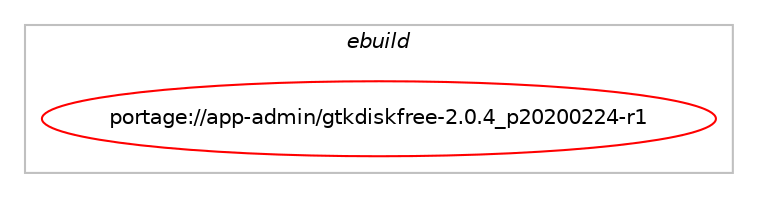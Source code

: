 digraph prolog {

# *************
# Graph options
# *************

newrank=true;
concentrate=true;
compound=true;
graph [rankdir=LR,fontname=Helvetica,fontsize=10,ranksep=1.5];#, ranksep=2.5, nodesep=0.2];
edge  [arrowhead=vee];
node  [fontname=Helvetica,fontsize=10];

# **********
# The ebuild
# **********

subgraph cluster_leftcol {
color=gray;
label=<<i>ebuild</i>>;
id [label="portage://app-admin/gtkdiskfree-2.0.4_p20200224-r1", color=red, width=4, href="../app-admin/gtkdiskfree-2.0.4_p20200224-r1.svg"];
}

# ****************
# The dependencies
# ****************

subgraph cluster_midcol {
color=gray;
label=<<i>dependencies</i>>;
subgraph cluster_compile {
fillcolor="#eeeeee";
style=filled;
label=<<i>compile</i>>;
# *** BEGIN UNKNOWN DEPENDENCY TYPE (TODO) ***
# id -> equal(use_conditional_group(negative,gtk2,portage://app-admin/gtkdiskfree-2.0.4_p20200224-r1,[package_dependency(portage://app-admin/gtkdiskfree-2.0.4_p20200224-r1,install,no,x11-libs,gtk+,none,[,,],[slot(3)],[])]))
# *** END UNKNOWN DEPENDENCY TYPE (TODO) ***

# *** BEGIN UNKNOWN DEPENDENCY TYPE (TODO) ***
# id -> equal(use_conditional_group(positive,gtk2,portage://app-admin/gtkdiskfree-2.0.4_p20200224-r1,[package_dependency(portage://app-admin/gtkdiskfree-2.0.4_p20200224-r1,install,no,x11-libs,gtk+,none,[,,],[slot(2)],[])]))
# *** END UNKNOWN DEPENDENCY TYPE (TODO) ***

# *** BEGIN UNKNOWN DEPENDENCY TYPE (TODO) ***
# id -> equal(package_dependency(portage://app-admin/gtkdiskfree-2.0.4_p20200224-r1,install,no,dev-libs,glib,none,[,,],[],[]))
# *** END UNKNOWN DEPENDENCY TYPE (TODO) ***

# *** BEGIN UNKNOWN DEPENDENCY TYPE (TODO) ***
# id -> equal(package_dependency(portage://app-admin/gtkdiskfree-2.0.4_p20200224-r1,install,no,x11-base,xorg-proto,none,[,,],[],[]))
# *** END UNKNOWN DEPENDENCY TYPE (TODO) ***

# *** BEGIN UNKNOWN DEPENDENCY TYPE (TODO) ***
# id -> equal(package_dependency(portage://app-admin/gtkdiskfree-2.0.4_p20200224-r1,install,no,x11-libs,cairo,none,[,,],[],[]))
# *** END UNKNOWN DEPENDENCY TYPE (TODO) ***

# *** BEGIN UNKNOWN DEPENDENCY TYPE (TODO) ***
# id -> equal(package_dependency(portage://app-admin/gtkdiskfree-2.0.4_p20200224-r1,install,no,x11-libs,gdk-pixbuf,none,[,,],[],[]))
# *** END UNKNOWN DEPENDENCY TYPE (TODO) ***

}
subgraph cluster_compileandrun {
fillcolor="#eeeeee";
style=filled;
label=<<i>compile and run</i>>;
}
subgraph cluster_run {
fillcolor="#eeeeee";
style=filled;
label=<<i>run</i>>;
# *** BEGIN UNKNOWN DEPENDENCY TYPE (TODO) ***
# id -> equal(use_conditional_group(negative,gtk2,portage://app-admin/gtkdiskfree-2.0.4_p20200224-r1,[package_dependency(portage://app-admin/gtkdiskfree-2.0.4_p20200224-r1,run,no,x11-libs,gtk+,none,[,,],[slot(3)],[])]))
# *** END UNKNOWN DEPENDENCY TYPE (TODO) ***

# *** BEGIN UNKNOWN DEPENDENCY TYPE (TODO) ***
# id -> equal(use_conditional_group(positive,gtk2,portage://app-admin/gtkdiskfree-2.0.4_p20200224-r1,[package_dependency(portage://app-admin/gtkdiskfree-2.0.4_p20200224-r1,run,no,x11-libs,gtk+,none,[,,],[slot(2)],[])]))
# *** END UNKNOWN DEPENDENCY TYPE (TODO) ***

# *** BEGIN UNKNOWN DEPENDENCY TYPE (TODO) ***
# id -> equal(package_dependency(portage://app-admin/gtkdiskfree-2.0.4_p20200224-r1,run,no,dev-libs,glib,none,[,,],[],[]))
# *** END UNKNOWN DEPENDENCY TYPE (TODO) ***

# *** BEGIN UNKNOWN DEPENDENCY TYPE (TODO) ***
# id -> equal(package_dependency(portage://app-admin/gtkdiskfree-2.0.4_p20200224-r1,run,no,x11-libs,cairo,none,[,,],[],[]))
# *** END UNKNOWN DEPENDENCY TYPE (TODO) ***

# *** BEGIN UNKNOWN DEPENDENCY TYPE (TODO) ***
# id -> equal(package_dependency(portage://app-admin/gtkdiskfree-2.0.4_p20200224-r1,run,no,x11-libs,gdk-pixbuf,none,[,,],[],[]))
# *** END UNKNOWN DEPENDENCY TYPE (TODO) ***

}
}

# **************
# The candidates
# **************

subgraph cluster_choices {
rank=same;
color=gray;
label=<<i>candidates</i>>;

}

}
